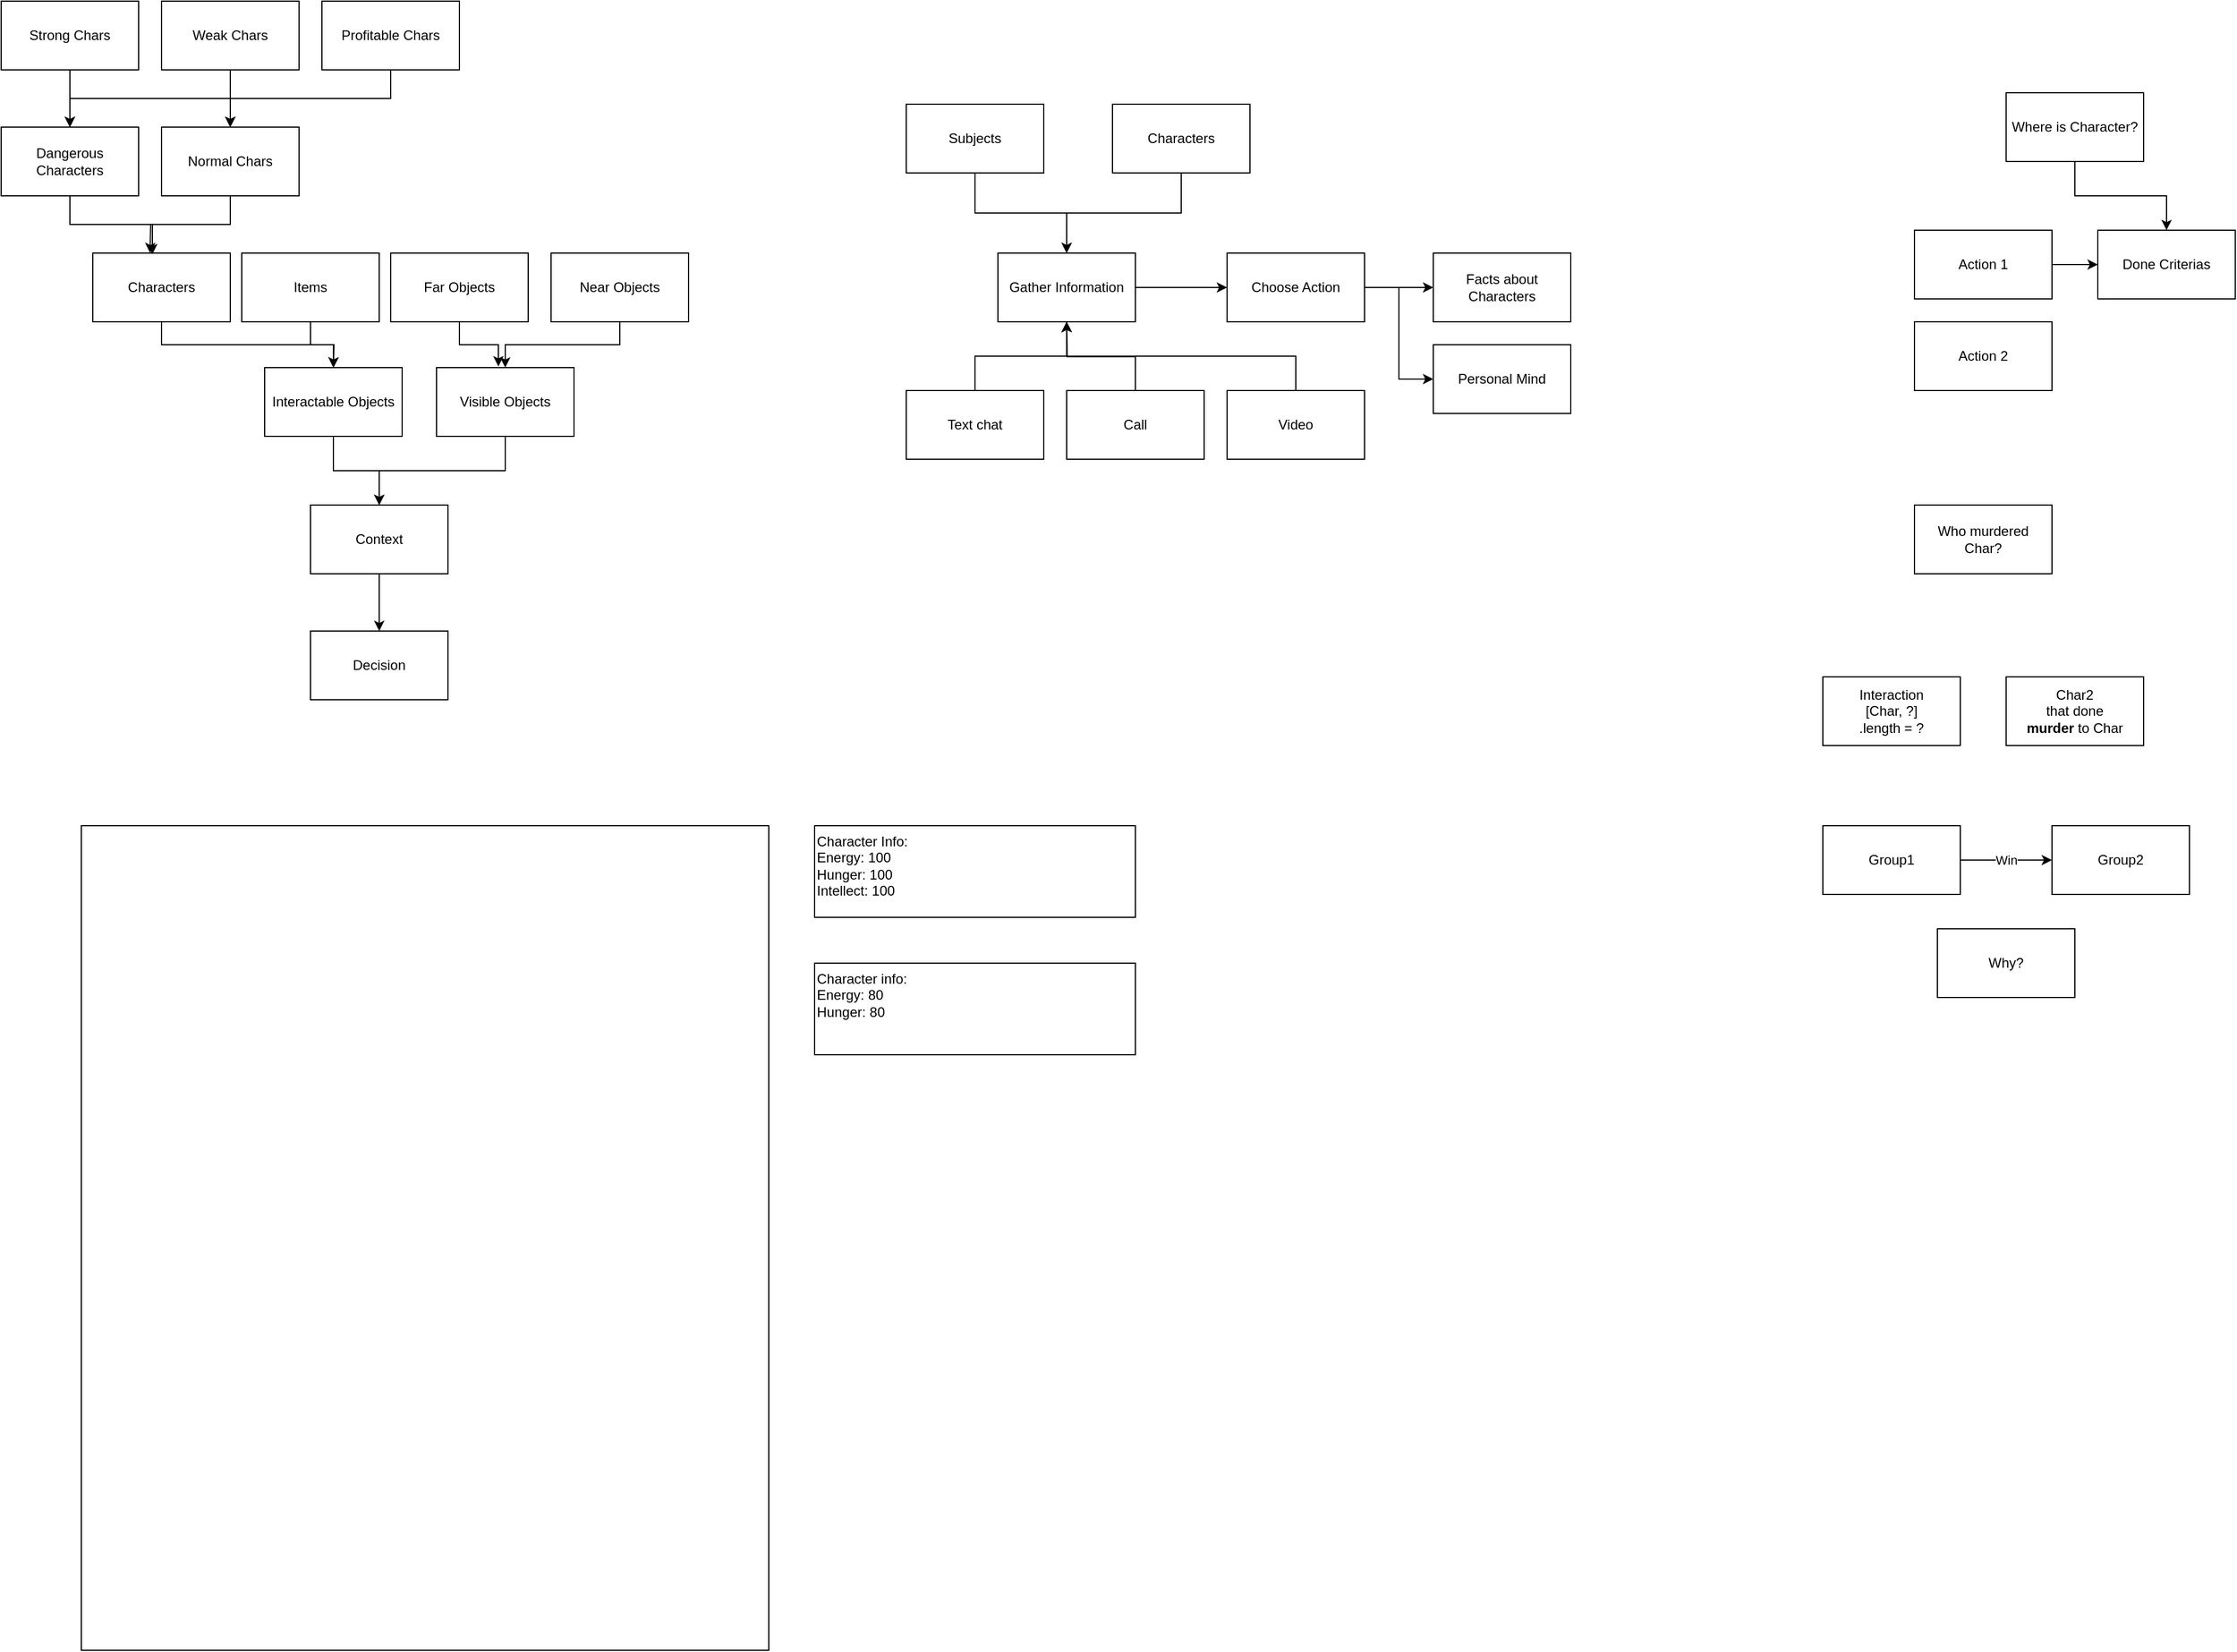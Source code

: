 <mxfile version="10.7.7" type="device"><diagram id="psDeQ-xoSwKNqqW8MUQV" name="Page-1"><mxGraphModel dx="1794" dy="1658" grid="1" gridSize="10" guides="1" tooltips="1" connect="1" arrows="1" fold="1" page="0" pageScale="1" pageWidth="850" pageHeight="1100" math="0" shadow="0"><root><mxCell id="0"/><mxCell id="1" parent="0"/><mxCell id="G4BMsdjdVVO4cdUa7dg--1" value="" style="rounded=0;whiteSpace=wrap;html=1;" vertex="1" parent="1"><mxGeometry x="-160" y="80" width="600" height="720" as="geometry"/></mxCell><mxCell id="G4BMsdjdVVO4cdUa7dg--3" value="&lt;div style=&quot;text-align: left&quot;&gt;&lt;span&gt;Character Info:&lt;/span&gt;&lt;/div&gt;&lt;div style=&quot;text-align: left&quot;&gt;&lt;span&gt;Energy: 100&lt;/span&gt;&lt;/div&gt;&lt;div style=&quot;text-align: left&quot;&gt;&lt;span&gt;Hunger: 100&lt;/span&gt;&lt;/div&gt;&lt;div style=&quot;text-align: left&quot;&gt;&lt;span&gt;Intellect: 100&lt;/span&gt;&lt;/div&gt;" style="rounded=0;whiteSpace=wrap;html=1;align=left;verticalAlign=top;" vertex="1" parent="1"><mxGeometry x="480" y="80" width="280" height="80" as="geometry"/></mxCell><mxCell id="G4BMsdjdVVO4cdUa7dg--4" value="Character info:&lt;br&gt;Energy: 80&lt;br&gt;Hunger: 80&lt;br&gt;" style="rounded=0;whiteSpace=wrap;html=1;align=left;verticalAlign=top;" vertex="1" parent="1"><mxGeometry x="480" y="200" width="280" height="80" as="geometry"/></mxCell><mxCell id="G4BMsdjdVVO4cdUa7dg--32" style="edgeStyle=orthogonalEdgeStyle;rounded=0;orthogonalLoop=1;jettySize=auto;html=1;exitX=0.5;exitY=1;exitDx=0;exitDy=0;entryX=0.5;entryY=0;entryDx=0;entryDy=0;" edge="1" parent="1" source="G4BMsdjdVVO4cdUa7dg--5" target="G4BMsdjdVVO4cdUa7dg--31"><mxGeometry relative="1" as="geometry"/></mxCell><mxCell id="G4BMsdjdVVO4cdUa7dg--5" value="&lt;div style=&quot;text-align: center&quot;&gt;&lt;span&gt;Context&lt;/span&gt;&lt;/div&gt;" style="rounded=0;whiteSpace=wrap;html=1;align=center;" vertex="1" parent="1"><mxGeometry x="40" y="-200" width="120" height="60" as="geometry"/></mxCell><mxCell id="G4BMsdjdVVO4cdUa7dg--13" style="edgeStyle=orthogonalEdgeStyle;rounded=0;orthogonalLoop=1;jettySize=auto;html=1;exitX=0.5;exitY=1;exitDx=0;exitDy=0;entryX=0.5;entryY=0;entryDx=0;entryDy=0;" edge="1" parent="1" source="G4BMsdjdVVO4cdUa7dg--6" target="G4BMsdjdVVO4cdUa7dg--5"><mxGeometry relative="1" as="geometry"/></mxCell><mxCell id="G4BMsdjdVVO4cdUa7dg--6" value="Interactable Objects" style="rounded=0;whiteSpace=wrap;html=1;align=center;" vertex="1" parent="1"><mxGeometry y="-320" width="120" height="60" as="geometry"/></mxCell><mxCell id="G4BMsdjdVVO4cdUa7dg--12" style="edgeStyle=orthogonalEdgeStyle;rounded=0;orthogonalLoop=1;jettySize=auto;html=1;exitX=0.5;exitY=1;exitDx=0;exitDy=0;entryX=0.5;entryY=0;entryDx=0;entryDy=0;" edge="1" parent="1" source="G4BMsdjdVVO4cdUa7dg--7" target="G4BMsdjdVVO4cdUa7dg--5"><mxGeometry relative="1" as="geometry"/></mxCell><mxCell id="G4BMsdjdVVO4cdUa7dg--7" value="Visible Objects" style="rounded=0;whiteSpace=wrap;html=1;align=center;" vertex="1" parent="1"><mxGeometry x="150" y="-320" width="120" height="60" as="geometry"/></mxCell><mxCell id="G4BMsdjdVVO4cdUa7dg--10" style="edgeStyle=orthogonalEdgeStyle;rounded=0;orthogonalLoop=1;jettySize=auto;html=1;exitX=0.5;exitY=1;exitDx=0;exitDy=0;entryX=0.45;entryY=-0.017;entryDx=0;entryDy=0;entryPerimeter=0;" edge="1" parent="1" source="G4BMsdjdVVO4cdUa7dg--8" target="G4BMsdjdVVO4cdUa7dg--7"><mxGeometry relative="1" as="geometry"/></mxCell><mxCell id="G4BMsdjdVVO4cdUa7dg--8" value="Far Objects" style="rounded=0;whiteSpace=wrap;html=1;align=center;" vertex="1" parent="1"><mxGeometry x="110" y="-420" width="120" height="60" as="geometry"/></mxCell><mxCell id="G4BMsdjdVVO4cdUa7dg--11" style="edgeStyle=orthogonalEdgeStyle;rounded=0;orthogonalLoop=1;jettySize=auto;html=1;exitX=0.5;exitY=1;exitDx=0;exitDy=0;entryX=0.5;entryY=0;entryDx=0;entryDy=0;" edge="1" parent="1" source="G4BMsdjdVVO4cdUa7dg--9" target="G4BMsdjdVVO4cdUa7dg--7"><mxGeometry relative="1" as="geometry"/></mxCell><mxCell id="G4BMsdjdVVO4cdUa7dg--9" value="Near Objects" style="rounded=0;whiteSpace=wrap;html=1;align=center;" vertex="1" parent="1"><mxGeometry x="250" y="-420" width="120" height="60" as="geometry"/></mxCell><mxCell id="G4BMsdjdVVO4cdUa7dg--16" style="edgeStyle=orthogonalEdgeStyle;rounded=0;orthogonalLoop=1;jettySize=auto;html=1;exitX=0.5;exitY=1;exitDx=0;exitDy=0;entryX=0.5;entryY=0;entryDx=0;entryDy=0;" edge="1" parent="1" source="G4BMsdjdVVO4cdUa7dg--14" target="G4BMsdjdVVO4cdUa7dg--6"><mxGeometry relative="1" as="geometry"/></mxCell><mxCell id="G4BMsdjdVVO4cdUa7dg--14" value="Characters" style="rounded=0;whiteSpace=wrap;html=1;align=center;" vertex="1" parent="1"><mxGeometry x="-150" y="-420" width="120" height="60" as="geometry"/></mxCell><mxCell id="G4BMsdjdVVO4cdUa7dg--17" style="edgeStyle=orthogonalEdgeStyle;rounded=0;orthogonalLoop=1;jettySize=auto;html=1;exitX=0.5;exitY=1;exitDx=0;exitDy=0;" edge="1" parent="1" source="G4BMsdjdVVO4cdUa7dg--15"><mxGeometry relative="1" as="geometry"><mxPoint x="60" y="-320" as="targetPoint"/></mxGeometry></mxCell><mxCell id="G4BMsdjdVVO4cdUa7dg--15" value="Items" style="rounded=0;whiteSpace=wrap;html=1;align=center;" vertex="1" parent="1"><mxGeometry x="-20" y="-420" width="120" height="60" as="geometry"/></mxCell><mxCell id="G4BMsdjdVVO4cdUa7dg--29" style="edgeStyle=orthogonalEdgeStyle;rounded=0;orthogonalLoop=1;jettySize=auto;html=1;exitX=0.5;exitY=1;exitDx=0;exitDy=0;entryX=0.433;entryY=0.017;entryDx=0;entryDy=0;entryPerimeter=0;" edge="1" parent="1" source="G4BMsdjdVVO4cdUa7dg--18" target="G4BMsdjdVVO4cdUa7dg--14"><mxGeometry relative="1" as="geometry"/></mxCell><mxCell id="G4BMsdjdVVO4cdUa7dg--18" value="Dangerous Characters" style="rounded=0;whiteSpace=wrap;html=1;align=center;" vertex="1" parent="1"><mxGeometry x="-230" y="-530" width="120" height="60" as="geometry"/></mxCell><mxCell id="G4BMsdjdVVO4cdUa7dg--25" style="edgeStyle=orthogonalEdgeStyle;rounded=0;orthogonalLoop=1;jettySize=auto;html=1;exitX=0.5;exitY=1;exitDx=0;exitDy=0;entryX=0.5;entryY=0;entryDx=0;entryDy=0;" edge="1" parent="1" source="G4BMsdjdVVO4cdUa7dg--19" target="G4BMsdjdVVO4cdUa7dg--22"><mxGeometry relative="1" as="geometry"/></mxCell><mxCell id="G4BMsdjdVVO4cdUa7dg--26" style="edgeStyle=orthogonalEdgeStyle;rounded=0;orthogonalLoop=1;jettySize=auto;html=1;exitX=0.5;exitY=1;exitDx=0;exitDy=0;entryX=0.5;entryY=0;entryDx=0;entryDy=0;" edge="1" parent="1" source="G4BMsdjdVVO4cdUa7dg--19" target="G4BMsdjdVVO4cdUa7dg--18"><mxGeometry relative="1" as="geometry"/></mxCell><mxCell id="G4BMsdjdVVO4cdUa7dg--19" value="Strong Chars" style="rounded=0;whiteSpace=wrap;html=1;align=center;" vertex="1" parent="1"><mxGeometry x="-230" y="-640" width="120" height="60" as="geometry"/></mxCell><mxCell id="G4BMsdjdVVO4cdUa7dg--24" style="edgeStyle=orthogonalEdgeStyle;rounded=0;orthogonalLoop=1;jettySize=auto;html=1;exitX=0.5;exitY=1;exitDx=0;exitDy=0;" edge="1" parent="1" source="G4BMsdjdVVO4cdUa7dg--20"><mxGeometry relative="1" as="geometry"><mxPoint x="-30" y="-530" as="targetPoint"/></mxGeometry></mxCell><mxCell id="G4BMsdjdVVO4cdUa7dg--27" style="edgeStyle=orthogonalEdgeStyle;rounded=0;orthogonalLoop=1;jettySize=auto;html=1;exitX=0.5;exitY=1;exitDx=0;exitDy=0;entryX=0.5;entryY=0;entryDx=0;entryDy=0;" edge="1" parent="1" source="G4BMsdjdVVO4cdUa7dg--20" target="G4BMsdjdVVO4cdUa7dg--18"><mxGeometry relative="1" as="geometry"/></mxCell><mxCell id="G4BMsdjdVVO4cdUa7dg--20" value="Weak Chars" style="rounded=0;whiteSpace=wrap;html=1;align=center;" vertex="1" parent="1"><mxGeometry x="-90" y="-640" width="120" height="60" as="geometry"/></mxCell><mxCell id="G4BMsdjdVVO4cdUa7dg--23" style="edgeStyle=orthogonalEdgeStyle;rounded=0;orthogonalLoop=1;jettySize=auto;html=1;exitX=0.5;exitY=1;exitDx=0;exitDy=0;" edge="1" parent="1" source="G4BMsdjdVVO4cdUa7dg--21" target="G4BMsdjdVVO4cdUa7dg--22"><mxGeometry relative="1" as="geometry"/></mxCell><mxCell id="G4BMsdjdVVO4cdUa7dg--28" style="edgeStyle=orthogonalEdgeStyle;rounded=0;orthogonalLoop=1;jettySize=auto;html=1;exitX=0.5;exitY=1;exitDx=0;exitDy=0;entryX=0.5;entryY=0;entryDx=0;entryDy=0;" edge="1" parent="1" source="G4BMsdjdVVO4cdUa7dg--21" target="G4BMsdjdVVO4cdUa7dg--18"><mxGeometry relative="1" as="geometry"/></mxCell><mxCell id="G4BMsdjdVVO4cdUa7dg--21" value="Profitable Chars" style="rounded=0;whiteSpace=wrap;html=1;align=center;" vertex="1" parent="1"><mxGeometry x="50" y="-640" width="120" height="60" as="geometry"/></mxCell><mxCell id="G4BMsdjdVVO4cdUa7dg--30" style="edgeStyle=orthogonalEdgeStyle;rounded=0;orthogonalLoop=1;jettySize=auto;html=1;exitX=0.5;exitY=1;exitDx=0;exitDy=0;" edge="1" parent="1" source="G4BMsdjdVVO4cdUa7dg--22"><mxGeometry relative="1" as="geometry"><mxPoint x="-100" y="-420" as="targetPoint"/></mxGeometry></mxCell><mxCell id="G4BMsdjdVVO4cdUa7dg--22" value="Normal Chars" style="rounded=0;whiteSpace=wrap;html=1;align=center;" vertex="1" parent="1"><mxGeometry x="-90" y="-530" width="120" height="60" as="geometry"/></mxCell><mxCell id="G4BMsdjdVVO4cdUa7dg--31" value="Decision" style="rounded=0;whiteSpace=wrap;html=1;align=center;" vertex="1" parent="1"><mxGeometry x="40" y="-90" width="120" height="60" as="geometry"/></mxCell><mxCell id="G4BMsdjdVVO4cdUa7dg--49" style="edgeStyle=orthogonalEdgeStyle;rounded=0;orthogonalLoop=1;jettySize=auto;html=1;exitX=1;exitY=0.5;exitDx=0;exitDy=0;entryX=0;entryY=0.5;entryDx=0;entryDy=0;" edge="1" parent="1" source="G4BMsdjdVVO4cdUa7dg--34" target="G4BMsdjdVVO4cdUa7dg--48"><mxGeometry relative="1" as="geometry"/></mxCell><mxCell id="G4BMsdjdVVO4cdUa7dg--34" value="Gather Information" style="rounded=0;whiteSpace=wrap;html=1;align=center;" vertex="1" parent="1"><mxGeometry x="640" y="-420" width="120" height="60" as="geometry"/></mxCell><mxCell id="G4BMsdjdVVO4cdUa7dg--38" style="edgeStyle=orthogonalEdgeStyle;rounded=0;orthogonalLoop=1;jettySize=auto;html=1;exitX=0.5;exitY=1;exitDx=0;exitDy=0;entryX=0.5;entryY=0;entryDx=0;entryDy=0;" edge="1" parent="1" source="G4BMsdjdVVO4cdUa7dg--35" target="G4BMsdjdVVO4cdUa7dg--34"><mxGeometry relative="1" as="geometry"/></mxCell><mxCell id="G4BMsdjdVVO4cdUa7dg--35" value="Subjects" style="rounded=0;whiteSpace=wrap;html=1;align=center;" vertex="1" parent="1"><mxGeometry x="560" y="-550" width="120" height="60" as="geometry"/></mxCell><mxCell id="G4BMsdjdVVO4cdUa7dg--40" style="edgeStyle=orthogonalEdgeStyle;rounded=0;orthogonalLoop=1;jettySize=auto;html=1;exitX=0.5;exitY=1;exitDx=0;exitDy=0;entryX=0.5;entryY=0;entryDx=0;entryDy=0;" edge="1" parent="1" source="G4BMsdjdVVO4cdUa7dg--39" target="G4BMsdjdVVO4cdUa7dg--34"><mxGeometry relative="1" as="geometry"/></mxCell><mxCell id="G4BMsdjdVVO4cdUa7dg--39" value="Characters" style="rounded=0;whiteSpace=wrap;html=1;align=center;" vertex="1" parent="1"><mxGeometry x="740" y="-550" width="120" height="60" as="geometry"/></mxCell><mxCell id="G4BMsdjdVVO4cdUa7dg--45" style="edgeStyle=orthogonalEdgeStyle;rounded=0;orthogonalLoop=1;jettySize=auto;html=1;exitX=0.5;exitY=0;exitDx=0;exitDy=0;entryX=0.5;entryY=1;entryDx=0;entryDy=0;" edge="1" parent="1" source="G4BMsdjdVVO4cdUa7dg--41" target="G4BMsdjdVVO4cdUa7dg--34"><mxGeometry relative="1" as="geometry"/></mxCell><mxCell id="G4BMsdjdVVO4cdUa7dg--41" value="Text chat" style="rounded=0;whiteSpace=wrap;html=1;align=center;" vertex="1" parent="1"><mxGeometry x="560" y="-300" width="120" height="60" as="geometry"/></mxCell><mxCell id="G4BMsdjdVVO4cdUa7dg--46" style="edgeStyle=orthogonalEdgeStyle;rounded=0;orthogonalLoop=1;jettySize=auto;html=1;exitX=0.5;exitY=0;exitDx=0;exitDy=0;" edge="1" parent="1" source="G4BMsdjdVVO4cdUa7dg--42"><mxGeometry relative="1" as="geometry"><mxPoint x="700" y="-360" as="targetPoint"/></mxGeometry></mxCell><mxCell id="G4BMsdjdVVO4cdUa7dg--42" value="Call" style="rounded=0;whiteSpace=wrap;html=1;align=center;" vertex="1" parent="1"><mxGeometry x="700" y="-300" width="120" height="60" as="geometry"/></mxCell><mxCell id="G4BMsdjdVVO4cdUa7dg--47" style="edgeStyle=orthogonalEdgeStyle;rounded=0;orthogonalLoop=1;jettySize=auto;html=1;exitX=0.5;exitY=0;exitDx=0;exitDy=0;entryX=0.5;entryY=1;entryDx=0;entryDy=0;" edge="1" parent="1" source="G4BMsdjdVVO4cdUa7dg--43" target="G4BMsdjdVVO4cdUa7dg--34"><mxGeometry relative="1" as="geometry"/></mxCell><mxCell id="G4BMsdjdVVO4cdUa7dg--43" value="Video" style="rounded=0;whiteSpace=wrap;html=1;align=center;" vertex="1" parent="1"><mxGeometry x="840" y="-300" width="120" height="60" as="geometry"/></mxCell><mxCell id="G4BMsdjdVVO4cdUa7dg--51" style="edgeStyle=orthogonalEdgeStyle;rounded=0;orthogonalLoop=1;jettySize=auto;html=1;exitX=1;exitY=0.5;exitDx=0;exitDy=0;entryX=0;entryY=0.5;entryDx=0;entryDy=0;" edge="1" parent="1" source="G4BMsdjdVVO4cdUa7dg--48" target="G4BMsdjdVVO4cdUa7dg--50"><mxGeometry relative="1" as="geometry"/></mxCell><mxCell id="G4BMsdjdVVO4cdUa7dg--53" style="edgeStyle=orthogonalEdgeStyle;rounded=0;orthogonalLoop=1;jettySize=auto;html=1;exitX=1;exitY=0.5;exitDx=0;exitDy=0;entryX=0;entryY=0.5;entryDx=0;entryDy=0;" edge="1" parent="1" source="G4BMsdjdVVO4cdUa7dg--48" target="G4BMsdjdVVO4cdUa7dg--52"><mxGeometry relative="1" as="geometry"/></mxCell><mxCell id="G4BMsdjdVVO4cdUa7dg--48" value="Choose Action" style="rounded=0;whiteSpace=wrap;html=1;align=center;" vertex="1" parent="1"><mxGeometry x="840" y="-420" width="120" height="60" as="geometry"/></mxCell><mxCell id="G4BMsdjdVVO4cdUa7dg--50" value="Facts about Characters" style="rounded=0;whiteSpace=wrap;html=1;align=center;" vertex="1" parent="1"><mxGeometry x="1020" y="-420" width="120" height="60" as="geometry"/></mxCell><mxCell id="G4BMsdjdVVO4cdUa7dg--52" value="Personal Mind" style="rounded=0;whiteSpace=wrap;html=1;align=center;" vertex="1" parent="1"><mxGeometry x="1020" y="-340" width="120" height="60" as="geometry"/></mxCell><mxCell id="G4BMsdjdVVO4cdUa7dg--57" style="edgeStyle=orthogonalEdgeStyle;rounded=0;orthogonalLoop=1;jettySize=auto;html=1;exitX=1;exitY=0.5;exitDx=0;exitDy=0;entryX=0;entryY=0.5;entryDx=0;entryDy=0;" edge="1" parent="1" source="G4BMsdjdVVO4cdUa7dg--54" target="G4BMsdjdVVO4cdUa7dg--56"><mxGeometry relative="1" as="geometry"/></mxCell><mxCell id="G4BMsdjdVVO4cdUa7dg--54" value="Action 1" style="rounded=0;whiteSpace=wrap;html=1;align=center;" vertex="1" parent="1"><mxGeometry x="1440" y="-440" width="120" height="60" as="geometry"/></mxCell><mxCell id="G4BMsdjdVVO4cdUa7dg--55" value="Action 2" style="rounded=0;whiteSpace=wrap;html=1;align=center;" vertex="1" parent="1"><mxGeometry x="1440" y="-360" width="120" height="60" as="geometry"/></mxCell><mxCell id="G4BMsdjdVVO4cdUa7dg--56" value="Done Criterias" style="rounded=0;whiteSpace=wrap;html=1;align=center;" vertex="1" parent="1"><mxGeometry x="1600" y="-440" width="120" height="60" as="geometry"/></mxCell><mxCell id="G4BMsdjdVVO4cdUa7dg--59" style="edgeStyle=orthogonalEdgeStyle;rounded=0;orthogonalLoop=1;jettySize=auto;html=1;exitX=0.5;exitY=1;exitDx=0;exitDy=0;entryX=0.5;entryY=0;entryDx=0;entryDy=0;" edge="1" parent="1" source="G4BMsdjdVVO4cdUa7dg--58" target="G4BMsdjdVVO4cdUa7dg--56"><mxGeometry relative="1" as="geometry"/></mxCell><mxCell id="G4BMsdjdVVO4cdUa7dg--58" value="Where is Character?&lt;br&gt;" style="rounded=0;whiteSpace=wrap;html=1;align=center;" vertex="1" parent="1"><mxGeometry x="1520" y="-560" width="120" height="60" as="geometry"/></mxCell><mxCell id="G4BMsdjdVVO4cdUa7dg--60" value="Who murdered&lt;br&gt;Char?&lt;br&gt;" style="rounded=0;whiteSpace=wrap;html=1;align=center;" vertex="1" parent="1"><mxGeometry x="1440" y="-200" width="120" height="60" as="geometry"/></mxCell><mxCell id="G4BMsdjdVVO4cdUa7dg--61" value="Interaction&lt;br&gt;[Char, ?]&lt;br&gt;.length = ?&lt;br&gt;" style="rounded=0;whiteSpace=wrap;html=1;align=center;" vertex="1" parent="1"><mxGeometry x="1360" y="-50" width="120" height="60" as="geometry"/></mxCell><mxCell id="G4BMsdjdVVO4cdUa7dg--62" value="Char2&lt;br&gt;that done&lt;br&gt;&lt;b&gt;murder&lt;/b&gt; to Char&lt;br&gt;" style="rounded=0;whiteSpace=wrap;html=1;align=center;" vertex="1" parent="1"><mxGeometry x="1520" y="-50" width="120" height="60" as="geometry"/></mxCell><mxCell id="G4BMsdjdVVO4cdUa7dg--65" value="Win" style="edgeStyle=orthogonalEdgeStyle;rounded=0;orthogonalLoop=1;jettySize=auto;html=1;exitX=1;exitY=0.5;exitDx=0;exitDy=0;entryX=0;entryY=0.5;entryDx=0;entryDy=0;" edge="1" parent="1" source="G4BMsdjdVVO4cdUa7dg--63" target="G4BMsdjdVVO4cdUa7dg--64"><mxGeometry relative="1" as="geometry"/></mxCell><mxCell id="G4BMsdjdVVO4cdUa7dg--63" value="Group1" style="rounded=0;whiteSpace=wrap;html=1;align=center;" vertex="1" parent="1"><mxGeometry x="1360" y="80" width="120" height="60" as="geometry"/></mxCell><mxCell id="G4BMsdjdVVO4cdUa7dg--64" value="Group2" style="rounded=0;whiteSpace=wrap;html=1;align=center;" vertex="1" parent="1"><mxGeometry x="1560" y="80" width="120" height="60" as="geometry"/></mxCell><mxCell id="G4BMsdjdVVO4cdUa7dg--66" value="Why?" style="rounded=0;whiteSpace=wrap;html=1;align=center;" vertex="1" parent="1"><mxGeometry x="1460" y="170" width="120" height="60" as="geometry"/></mxCell></root></mxGraphModel></diagram></mxfile>